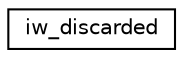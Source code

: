 digraph G
{
  edge [fontname="Helvetica",fontsize="10",labelfontname="Helvetica",labelfontsize="10"];
  node [fontname="Helvetica",fontsize="10",shape=record];
  rankdir="LR";
  Node1 [label="iw_discarded",height=0.2,width=0.4,color="black", fillcolor="white", style="filled",URL="$structiw__discarded.html"];
}
